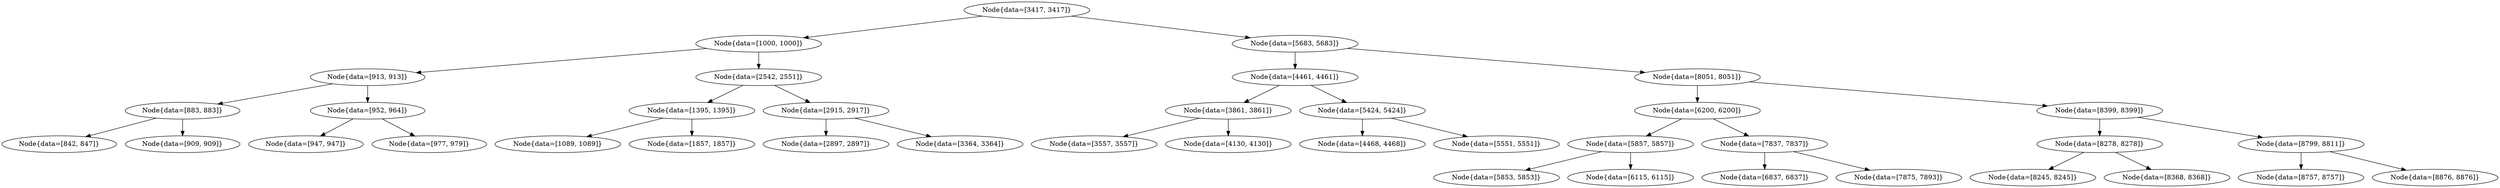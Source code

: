 digraph G{
1982958205 [label="Node{data=[3417, 3417]}"]
1982958205 -> 709439274
709439274 [label="Node{data=[1000, 1000]}"]
709439274 -> 846718105
846718105 [label="Node{data=[913, 913]}"]
846718105 -> 1482166692
1482166692 [label="Node{data=[883, 883]}"]
1482166692 -> 583015088
583015088 [label="Node{data=[842, 847]}"]
1482166692 -> 1091781053
1091781053 [label="Node{data=[909, 909]}"]
846718105 -> 1280128554
1280128554 [label="Node{data=[952, 964]}"]
1280128554 -> 1409342262
1409342262 [label="Node{data=[947, 947]}"]
1280128554 -> 1991724700
1991724700 [label="Node{data=[977, 979]}"]
709439274 -> 762509150
762509150 [label="Node{data=[2542, 2551]}"]
762509150 -> 145455292
145455292 [label="Node{data=[1395, 1395]}"]
145455292 -> 1520491508
1520491508 [label="Node{data=[1089, 1089]}"]
145455292 -> 380616082
380616082 [label="Node{data=[1857, 1857]}"]
762509150 -> 744316958
744316958 [label="Node{data=[2915, 2917]}"]
744316958 -> 2145420209
2145420209 [label="Node{data=[2897, 2897]}"]
744316958 -> 600017090
600017090 [label="Node{data=[3364, 3364]}"]
1982958205 -> 1215029765
1215029765 [label="Node{data=[5683, 5683]}"]
1215029765 -> 259077766
259077766 [label="Node{data=[4461, 4461]}"]
259077766 -> 1962398162
1962398162 [label="Node{data=[3861, 3861]}"]
1962398162 -> 1263391254
1263391254 [label="Node{data=[3557, 3557]}"]
1962398162 -> 1554086576
1554086576 [label="Node{data=[4130, 4130]}"]
259077766 -> 1516417700
1516417700 [label="Node{data=[5424, 5424]}"]
1516417700 -> 273777019
273777019 [label="Node{data=[4468, 4468]}"]
1516417700 -> 891894789
891894789 [label="Node{data=[5551, 5551]}"]
1215029765 -> 1644864746
1644864746 [label="Node{data=[8051, 8051]}"]
1644864746 -> 766696861
766696861 [label="Node{data=[6200, 6200]}"]
766696861 -> 829737737
829737737 [label="Node{data=[5857, 5857]}"]
829737737 -> 1296109622
1296109622 [label="Node{data=[5853, 5853]}"]
829737737 -> 2061226112
2061226112 [label="Node{data=[6115, 6115]}"]
766696861 -> 1103017075
1103017075 [label="Node{data=[7837, 7837]}"]
1103017075 -> 1443173326
1443173326 [label="Node{data=[6837, 6837]}"]
1103017075 -> 318794136
318794136 [label="Node{data=[7875, 7893]}"]
1644864746 -> 939254952
939254952 [label="Node{data=[8399, 8399]}"]
939254952 -> 55755528
55755528 [label="Node{data=[8278, 8278]}"]
55755528 -> 2100771791
2100771791 [label="Node{data=[8245, 8245]}"]
55755528 -> 1835778392
1835778392 [label="Node{data=[8368, 8368]}"]
939254952 -> 98412281
98412281 [label="Node{data=[8799, 8811]}"]
98412281 -> 268599241
268599241 [label="Node{data=[8757, 8757]}"]
98412281 -> 1420810053
1420810053 [label="Node{data=[8876, 8876]}"]
}